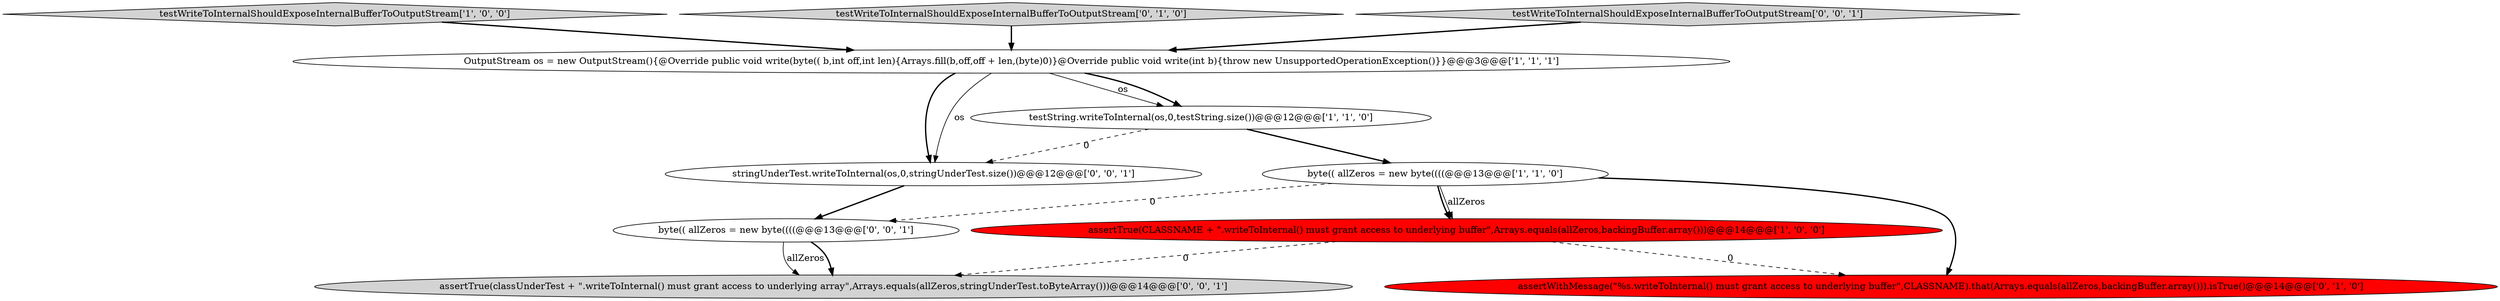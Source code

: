 digraph {
0 [style = filled, label = "testWriteToInternalShouldExposeInternalBufferToOutputStream['1', '0', '0']", fillcolor = lightgray, shape = diamond image = "AAA0AAABBB1BBB"];
1 [style = filled, label = "OutputStream os = new OutputStream(){@Override public void write(byte(( b,int off,int len){Arrays.fill(b,off,off + len,(byte)0)}@Override public void write(int b){throw new UnsupportedOperationException()}}@@@3@@@['1', '1', '1']", fillcolor = white, shape = ellipse image = "AAA0AAABBB1BBB"];
3 [style = filled, label = "testString.writeToInternal(os,0,testString.size())@@@12@@@['1', '1', '0']", fillcolor = white, shape = ellipse image = "AAA0AAABBB1BBB"];
6 [style = filled, label = "assertWithMessage(\"%s.writeToInternal() must grant access to underlying buffer\",CLASSNAME).that(Arrays.equals(allZeros,backingBuffer.array())).isTrue()@@@14@@@['0', '1', '0']", fillcolor = red, shape = ellipse image = "AAA1AAABBB2BBB"];
5 [style = filled, label = "testWriteToInternalShouldExposeInternalBufferToOutputStream['0', '1', '0']", fillcolor = lightgray, shape = diamond image = "AAA0AAABBB2BBB"];
9 [style = filled, label = "byte(( allZeros = new byte((((@@@13@@@['0', '0', '1']", fillcolor = white, shape = ellipse image = "AAA0AAABBB3BBB"];
8 [style = filled, label = "stringUnderTest.writeToInternal(os,0,stringUnderTest.size())@@@12@@@['0', '0', '1']", fillcolor = white, shape = ellipse image = "AAA0AAABBB3BBB"];
2 [style = filled, label = "byte(( allZeros = new byte((((@@@13@@@['1', '1', '0']", fillcolor = white, shape = ellipse image = "AAA0AAABBB1BBB"];
10 [style = filled, label = "testWriteToInternalShouldExposeInternalBufferToOutputStream['0', '0', '1']", fillcolor = lightgray, shape = diamond image = "AAA0AAABBB3BBB"];
7 [style = filled, label = "assertTrue(classUnderTest + \".writeToInternal() must grant access to underlying array\",Arrays.equals(allZeros,stringUnderTest.toByteArray()))@@@14@@@['0', '0', '1']", fillcolor = lightgray, shape = ellipse image = "AAA0AAABBB3BBB"];
4 [style = filled, label = "assertTrue(CLASSNAME + \".writeToInternal() must grant access to underlying buffer\",Arrays.equals(allZeros,backingBuffer.array()))@@@14@@@['1', '0', '0']", fillcolor = red, shape = ellipse image = "AAA1AAABBB1BBB"];
1->3 [style = solid, label="os"];
1->3 [style = bold, label=""];
3->8 [style = dashed, label="0"];
9->7 [style = solid, label="allZeros"];
5->1 [style = bold, label=""];
1->8 [style = bold, label=""];
1->8 [style = solid, label="os"];
3->2 [style = bold, label=""];
9->7 [style = bold, label=""];
10->1 [style = bold, label=""];
4->6 [style = dashed, label="0"];
2->4 [style = bold, label=""];
2->9 [style = dashed, label="0"];
0->1 [style = bold, label=""];
2->6 [style = bold, label=""];
4->7 [style = dashed, label="0"];
2->4 [style = solid, label="allZeros"];
8->9 [style = bold, label=""];
}
